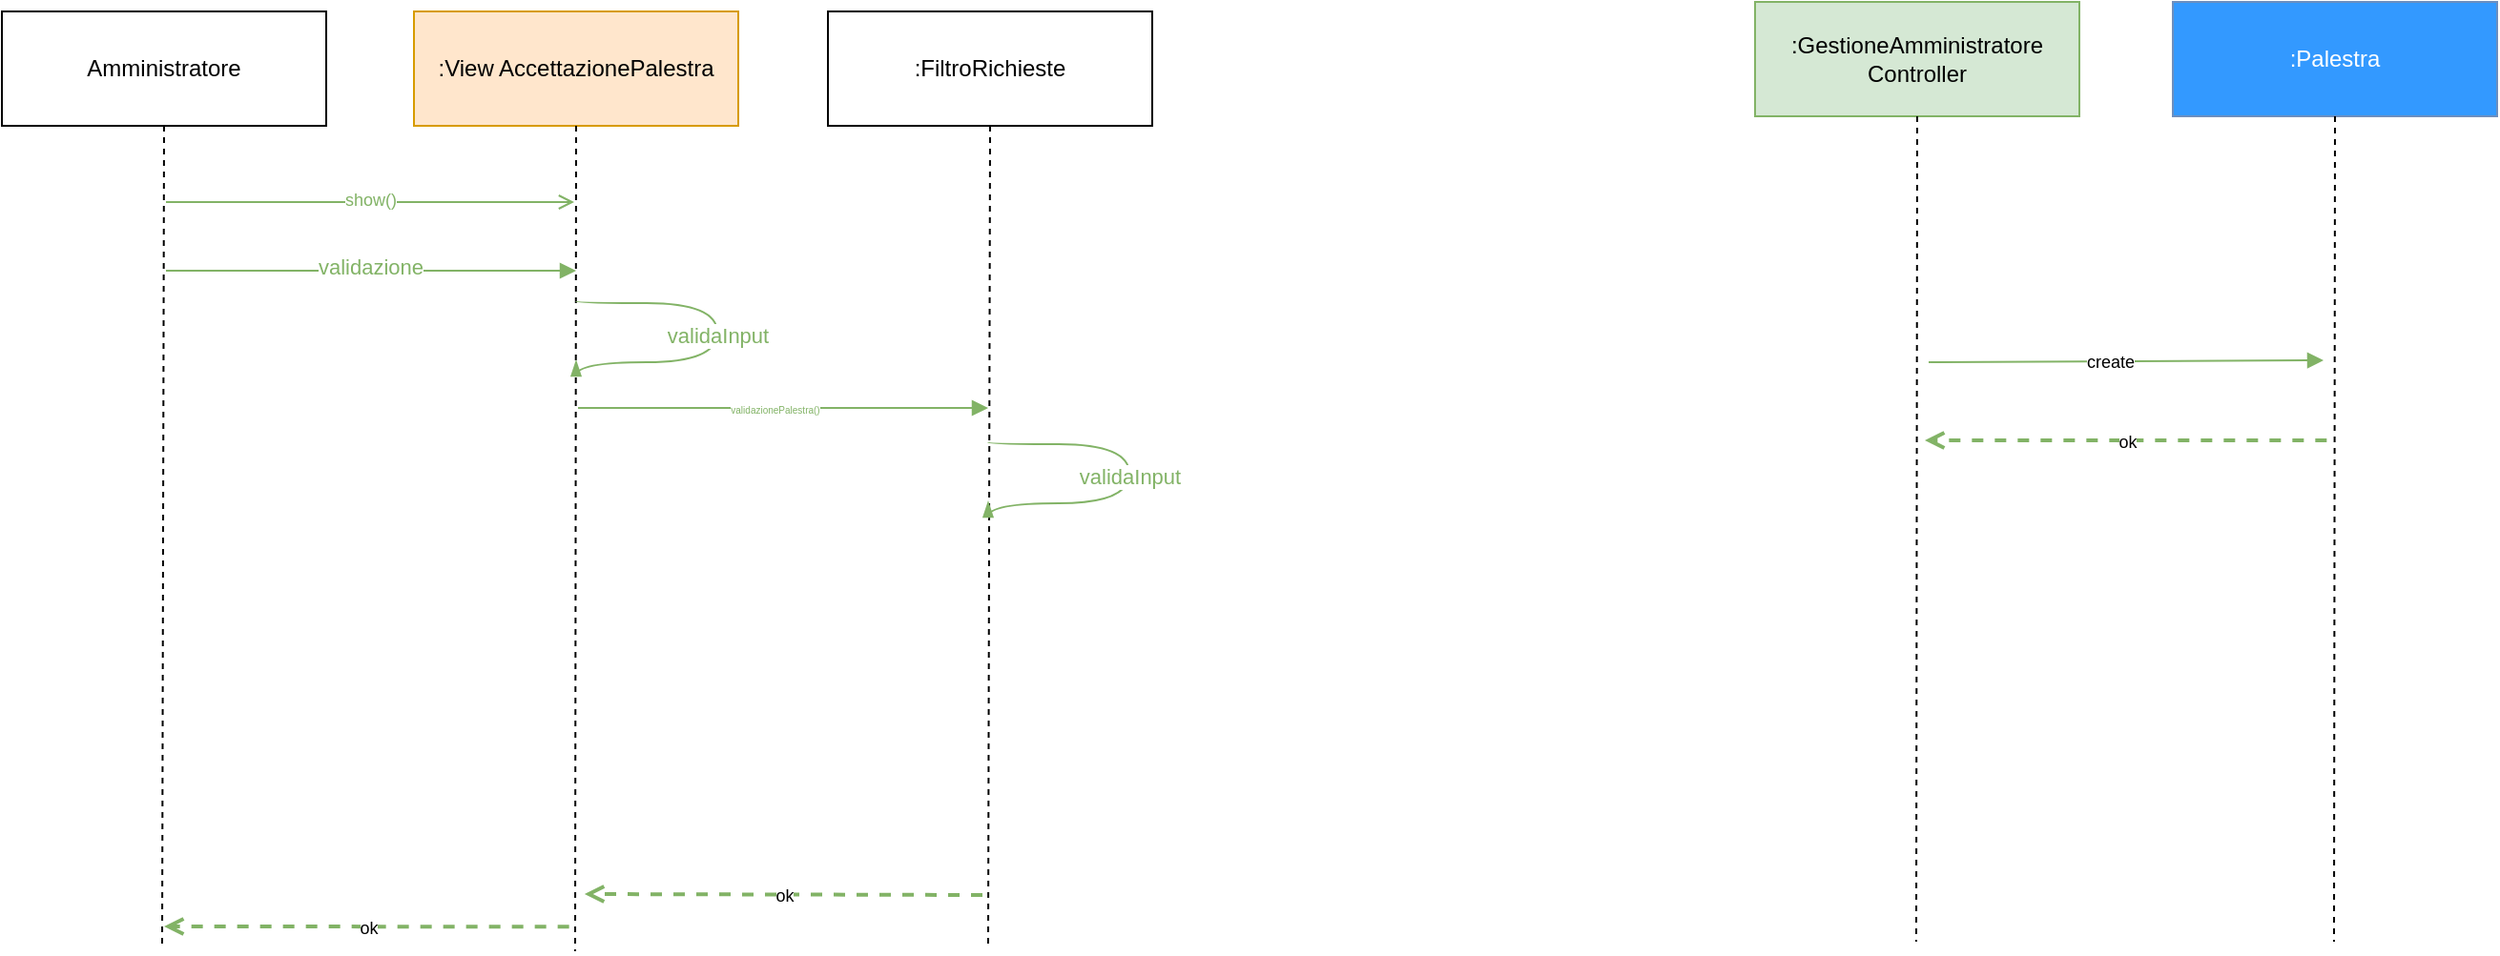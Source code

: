 <mxfile version="24.5.4" type="github">
  <diagram name="Page-1" id="gF6UFK7chyScmTmYwceF">
    <mxGraphModel dx="1394" dy="812" grid="0" gridSize="10" guides="1" tooltips="1" connect="1" arrows="1" fold="1" page="0" pageScale="1" pageWidth="850" pageHeight="1100" math="0" shadow="0">
      <root>
        <mxCell id="0" />
        <mxCell id="1" parent="0" />
        <mxCell id="C3ymOm5gCoxCKybidC8n-1" value=":View AccettazionePalestra" style="rounded=0;whiteSpace=wrap;html=1;fillColor=#ffe6cc;strokeColor=#d79b00;" vertex="1" parent="1">
          <mxGeometry x="256" y="40" width="170" height="60" as="geometry" />
        </mxCell>
        <mxCell id="C3ymOm5gCoxCKybidC8n-2" value="Amministratore" style="rounded=0;whiteSpace=wrap;html=1;" vertex="1" parent="1">
          <mxGeometry x="40" y="40" width="170" height="60" as="geometry" />
        </mxCell>
        <mxCell id="C3ymOm5gCoxCKybidC8n-3" value=":GestioneAmministratore Controller" style="rounded=0;whiteSpace=wrap;html=1;fillColor=#d5e8d4;strokeColor=#82b366;" vertex="1" parent="1">
          <mxGeometry x="959" y="35" width="170" height="60" as="geometry" />
        </mxCell>
        <mxCell id="C3ymOm5gCoxCKybidC8n-4" value="" style="endArrow=none;dashed=1;html=1;rounded=0;exitX=0.5;exitY=1;exitDx=0;exitDy=0;" edge="1" parent="1" source="C3ymOm5gCoxCKybidC8n-2">
          <mxGeometry width="50" height="50" relative="1" as="geometry">
            <mxPoint x="312" y="249" as="sourcePoint" />
            <mxPoint x="124" y="529" as="targetPoint" />
          </mxGeometry>
        </mxCell>
        <mxCell id="C3ymOm5gCoxCKybidC8n-5" value="" style="endArrow=none;dashed=1;html=1;rounded=0;exitX=0.5;exitY=1;exitDx=0;exitDy=0;" edge="1" parent="1" source="C3ymOm5gCoxCKybidC8n-1">
          <mxGeometry width="50" height="50" relative="1" as="geometry">
            <mxPoint x="341.5" y="104" as="sourcePoint" />
            <mxPoint x="340.5" y="533" as="targetPoint" />
          </mxGeometry>
        </mxCell>
        <mxCell id="C3ymOm5gCoxCKybidC8n-6" value="" style="endArrow=none;dashed=1;html=1;rounded=0;exitX=0.5;exitY=1;exitDx=0;exitDy=0;" edge="1" parent="1" source="C3ymOm5gCoxCKybidC8n-3">
          <mxGeometry width="50" height="50" relative="1" as="geometry">
            <mxPoint x="1044.5" y="99" as="sourcePoint" />
            <mxPoint x="1043.5" y="528" as="targetPoint" />
          </mxGeometry>
        </mxCell>
        <mxCell id="C3ymOm5gCoxCKybidC8n-7" value="" style="endArrow=open;html=1;rounded=0;endFill=0;fillColor=#d5e8d4;strokeColor=#82b366;" edge="1" parent="1">
          <mxGeometry width="50" height="50" relative="1" as="geometry">
            <mxPoint x="126" y="140" as="sourcePoint" />
            <mxPoint x="340" y="140" as="targetPoint" />
          </mxGeometry>
        </mxCell>
        <mxCell id="C3ymOm5gCoxCKybidC8n-8" value="&lt;font color=&quot;#82b366&quot; style=&quot;font-size: 9px;&quot;&gt;show()&lt;/font&gt;" style="edgeLabel;html=1;align=center;verticalAlign=middle;resizable=0;points=[];" vertex="1" connectable="0" parent="C3ymOm5gCoxCKybidC8n-7">
          <mxGeometry x="-0.004" y="2" relative="1" as="geometry">
            <mxPoint as="offset" />
          </mxGeometry>
        </mxCell>
        <mxCell id="C3ymOm5gCoxCKybidC8n-11" value="" style="endArrow=block;html=1;rounded=0;endFill=1;fillColor=#d5e8d4;strokeColor=#82b366;" edge="1" parent="1">
          <mxGeometry width="50" height="50" relative="1" as="geometry">
            <mxPoint x="126" y="176" as="sourcePoint" />
            <mxPoint x="341" y="176" as="targetPoint" />
          </mxGeometry>
        </mxCell>
        <mxCell id="C3ymOm5gCoxCKybidC8n-12" value="&lt;font color=&quot;#82b366&quot;&gt;validazione&lt;/font&gt;" style="edgeLabel;html=1;align=center;verticalAlign=middle;resizable=0;points=[];" vertex="1" connectable="0" parent="C3ymOm5gCoxCKybidC8n-11">
          <mxGeometry x="-0.004" y="2" relative="1" as="geometry">
            <mxPoint as="offset" />
          </mxGeometry>
        </mxCell>
        <mxCell id="C3ymOm5gCoxCKybidC8n-13" value="" style="endArrow=block;html=1;rounded=0;endFill=1;fillColor=#d5e8d4;strokeColor=#82b366;" edge="1" parent="1">
          <mxGeometry width="50" height="50" relative="1" as="geometry">
            <mxPoint x="342" y="248" as="sourcePoint" />
            <mxPoint x="557" y="248" as="targetPoint" />
          </mxGeometry>
        </mxCell>
        <mxCell id="C3ymOm5gCoxCKybidC8n-14" value="&lt;font color=&quot;#82b366&quot; style=&quot;font-size: 5px;&quot;&gt;validazionePalestra()&lt;/font&gt;" style="edgeLabel;html=1;align=center;verticalAlign=middle;resizable=0;points=[];" vertex="1" connectable="0" parent="C3ymOm5gCoxCKybidC8n-13">
          <mxGeometry x="-0.042" y="1" relative="1" as="geometry">
            <mxPoint as="offset" />
          </mxGeometry>
        </mxCell>
        <mxCell id="C3ymOm5gCoxCKybidC8n-15" value="" style="endArrow=block;html=1;rounded=0;endFill=1;fillColor=#d5e8d4;strokeColor=#82b366;exitX=0.5;exitY=0;exitDx=0;exitDy=0;" edge="1" parent="1">
          <mxGeometry width="50" height="50" relative="1" as="geometry">
            <mxPoint x="1050" y="224" as="sourcePoint" />
            <mxPoint x="1257" y="223" as="targetPoint" />
          </mxGeometry>
        </mxCell>
        <mxCell id="C3ymOm5gCoxCKybidC8n-16" value="&lt;font style=&quot;font-size: 9px;&quot;&gt;create&lt;/font&gt;" style="edgeLabel;html=1;align=center;verticalAlign=middle;resizable=0;points=[];" vertex="1" connectable="0" parent="C3ymOm5gCoxCKybidC8n-15">
          <mxGeometry x="-0.089" y="1" relative="1" as="geometry">
            <mxPoint as="offset" />
          </mxGeometry>
        </mxCell>
        <mxCell id="C3ymOm5gCoxCKybidC8n-17" value="&lt;font color=&quot;#ffffff&quot;&gt;:Palestra&lt;/font&gt;" style="rounded=0;whiteSpace=wrap;html=1;fillColor=#3399FF;strokeColor=#6c8ebf;" vertex="1" parent="1">
          <mxGeometry x="1178" y="35" width="170" height="60" as="geometry" />
        </mxCell>
        <mxCell id="C3ymOm5gCoxCKybidC8n-18" value="" style="endArrow=none;dashed=1;html=1;rounded=0;exitX=0.5;exitY=1;exitDx=0;exitDy=0;" edge="1" parent="1" source="C3ymOm5gCoxCKybidC8n-17">
          <mxGeometry width="50" height="50" relative="1" as="geometry">
            <mxPoint x="1263.5" y="99" as="sourcePoint" />
            <mxPoint x="1262.5" y="528" as="targetPoint" />
          </mxGeometry>
        </mxCell>
        <mxCell id="C3ymOm5gCoxCKybidC8n-20" value="" style="endArrow=open;dashed=1;html=1;strokeWidth=2;rounded=0;fillColor=#d5e8d4;strokeColor=#82b366;endFill=0;exitX=0.679;exitY=0.933;exitDx=0;exitDy=0;exitPerimeter=0;" edge="1" parent="1">
          <mxGeometry width="50" height="50" relative="1" as="geometry">
            <mxPoint x="1258.67" y="264.962" as="sourcePoint" />
            <mxPoint x="1048" y="265" as="targetPoint" />
          </mxGeometry>
        </mxCell>
        <mxCell id="C3ymOm5gCoxCKybidC8n-21" value="&lt;font style=&quot;font-size: 9px;&quot;&gt;ok&lt;/font&gt;" style="edgeLabel;html=1;align=center;verticalAlign=middle;resizable=0;points=[];" vertex="1" connectable="0" parent="C3ymOm5gCoxCKybidC8n-20">
          <mxGeometry x="-0.005" relative="1" as="geometry">
            <mxPoint as="offset" />
          </mxGeometry>
        </mxCell>
        <mxCell id="C3ymOm5gCoxCKybidC8n-22" value="" style="endArrow=open;dashed=1;html=1;strokeWidth=2;rounded=0;fillColor=#d5e8d4;strokeColor=#82b366;endFill=0;exitX=0.839;exitY=0.801;exitDx=0;exitDy=0;exitPerimeter=0;entryX=0.705;entryY=0.057;entryDx=0;entryDy=0;entryPerimeter=0;" edge="1" parent="1">
          <mxGeometry width="50" height="50" relative="1" as="geometry">
            <mxPoint x="554" y="503.493" as="sourcePoint" />
            <mxPoint x="345.43" y="503.005" as="targetPoint" />
          </mxGeometry>
        </mxCell>
        <mxCell id="C3ymOm5gCoxCKybidC8n-23" value="&lt;font style=&quot;font-size: 9px;&quot;&gt;ok&lt;/font&gt;" style="edgeLabel;html=1;align=center;verticalAlign=middle;resizable=0;points=[];" vertex="1" connectable="0" parent="C3ymOm5gCoxCKybidC8n-22">
          <mxGeometry x="-0.005" relative="1" as="geometry">
            <mxPoint as="offset" />
          </mxGeometry>
        </mxCell>
        <mxCell id="C3ymOm5gCoxCKybidC8n-24" value="" style="endArrow=open;dashed=1;html=1;strokeWidth=2;rounded=0;fillColor=#d5e8d4;strokeColor=#82b366;endFill=0;exitX=0.884;exitY=0.867;exitDx=0;exitDy=0;exitPerimeter=0;" edge="1" parent="1">
          <mxGeometry width="50" height="50" relative="1" as="geometry">
            <mxPoint x="337.33" y="520.132" as="sourcePoint" />
            <mxPoint x="125" y="520" as="targetPoint" />
          </mxGeometry>
        </mxCell>
        <mxCell id="C3ymOm5gCoxCKybidC8n-25" value="&lt;font style=&quot;font-size: 9px;&quot;&gt;ok&lt;/font&gt;" style="edgeLabel;html=1;align=center;verticalAlign=middle;resizable=0;points=[];" vertex="1" connectable="0" parent="C3ymOm5gCoxCKybidC8n-24">
          <mxGeometry x="-0.005" relative="1" as="geometry">
            <mxPoint as="offset" />
          </mxGeometry>
        </mxCell>
        <mxCell id="C3ymOm5gCoxCKybidC8n-30" value="" style="endArrow=blockThin;html=1;rounded=0;endFill=1;edgeStyle=orthogonalEdgeStyle;curved=1;fillColor=#d5e8d4;strokeColor=#82b366;" edge="1" parent="1">
          <mxGeometry width="50" height="50" relative="1" as="geometry">
            <mxPoint x="341" y="192" as="sourcePoint" />
            <mxPoint x="341" y="223" as="targetPoint" />
            <Array as="points">
              <mxPoint x="415" y="193" />
              <mxPoint x="415" y="224" />
              <mxPoint x="341" y="224" />
            </Array>
          </mxGeometry>
        </mxCell>
        <mxCell id="C3ymOm5gCoxCKybidC8n-31" value="&lt;font color=&quot;#82b366&quot;&gt;validaInput&lt;/font&gt;" style="edgeLabel;html=1;align=center;verticalAlign=middle;resizable=0;points=[];" vertex="1" connectable="0" parent="C3ymOm5gCoxCKybidC8n-30">
          <mxGeometry x="0.011" relative="1" as="geometry">
            <mxPoint as="offset" />
          </mxGeometry>
        </mxCell>
        <mxCell id="C3ymOm5gCoxCKybidC8n-32" value=":FiltroRichieste" style="rounded=0;whiteSpace=wrap;html=1;" vertex="1" parent="1">
          <mxGeometry x="473" y="40" width="170" height="60" as="geometry" />
        </mxCell>
        <mxCell id="C3ymOm5gCoxCKybidC8n-33" value="" style="endArrow=none;dashed=1;html=1;rounded=0;exitX=0.5;exitY=1;exitDx=0;exitDy=0;" edge="1" source="C3ymOm5gCoxCKybidC8n-32" parent="1">
          <mxGeometry width="50" height="50" relative="1" as="geometry">
            <mxPoint x="745" y="249" as="sourcePoint" />
            <mxPoint x="557" y="529" as="targetPoint" />
          </mxGeometry>
        </mxCell>
        <mxCell id="C3ymOm5gCoxCKybidC8n-36" value="" style="endArrow=blockThin;html=1;rounded=0;endFill=1;edgeStyle=orthogonalEdgeStyle;curved=1;fillColor=#d5e8d4;strokeColor=#82b366;" edge="1" parent="1">
          <mxGeometry width="50" height="50" relative="1" as="geometry">
            <mxPoint x="557" y="266" as="sourcePoint" />
            <mxPoint x="557" y="297" as="targetPoint" />
            <Array as="points">
              <mxPoint x="631" y="267" />
              <mxPoint x="631" y="298" />
              <mxPoint x="557" y="298" />
            </Array>
          </mxGeometry>
        </mxCell>
        <mxCell id="C3ymOm5gCoxCKybidC8n-37" value="&lt;font color=&quot;#82b366&quot;&gt;validaInput&lt;/font&gt;" style="edgeLabel;html=1;align=center;verticalAlign=middle;resizable=0;points=[];" vertex="1" connectable="0" parent="C3ymOm5gCoxCKybidC8n-36">
          <mxGeometry x="0.011" relative="1" as="geometry">
            <mxPoint as="offset" />
          </mxGeometry>
        </mxCell>
      </root>
    </mxGraphModel>
  </diagram>
</mxfile>
